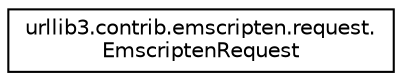 digraph "Graphical Class Hierarchy"
{
 // LATEX_PDF_SIZE
  edge [fontname="Helvetica",fontsize="10",labelfontname="Helvetica",labelfontsize="10"];
  node [fontname="Helvetica",fontsize="10",shape=record];
  rankdir="LR";
  Node0 [label="urllib3.contrib.emscripten.request.\lEmscriptenRequest",height=0.2,width=0.4,color="black", fillcolor="white", style="filled",URL="$classurllib3_1_1contrib_1_1emscripten_1_1request_1_1EmscriptenRequest.html",tooltip=" "];
}
